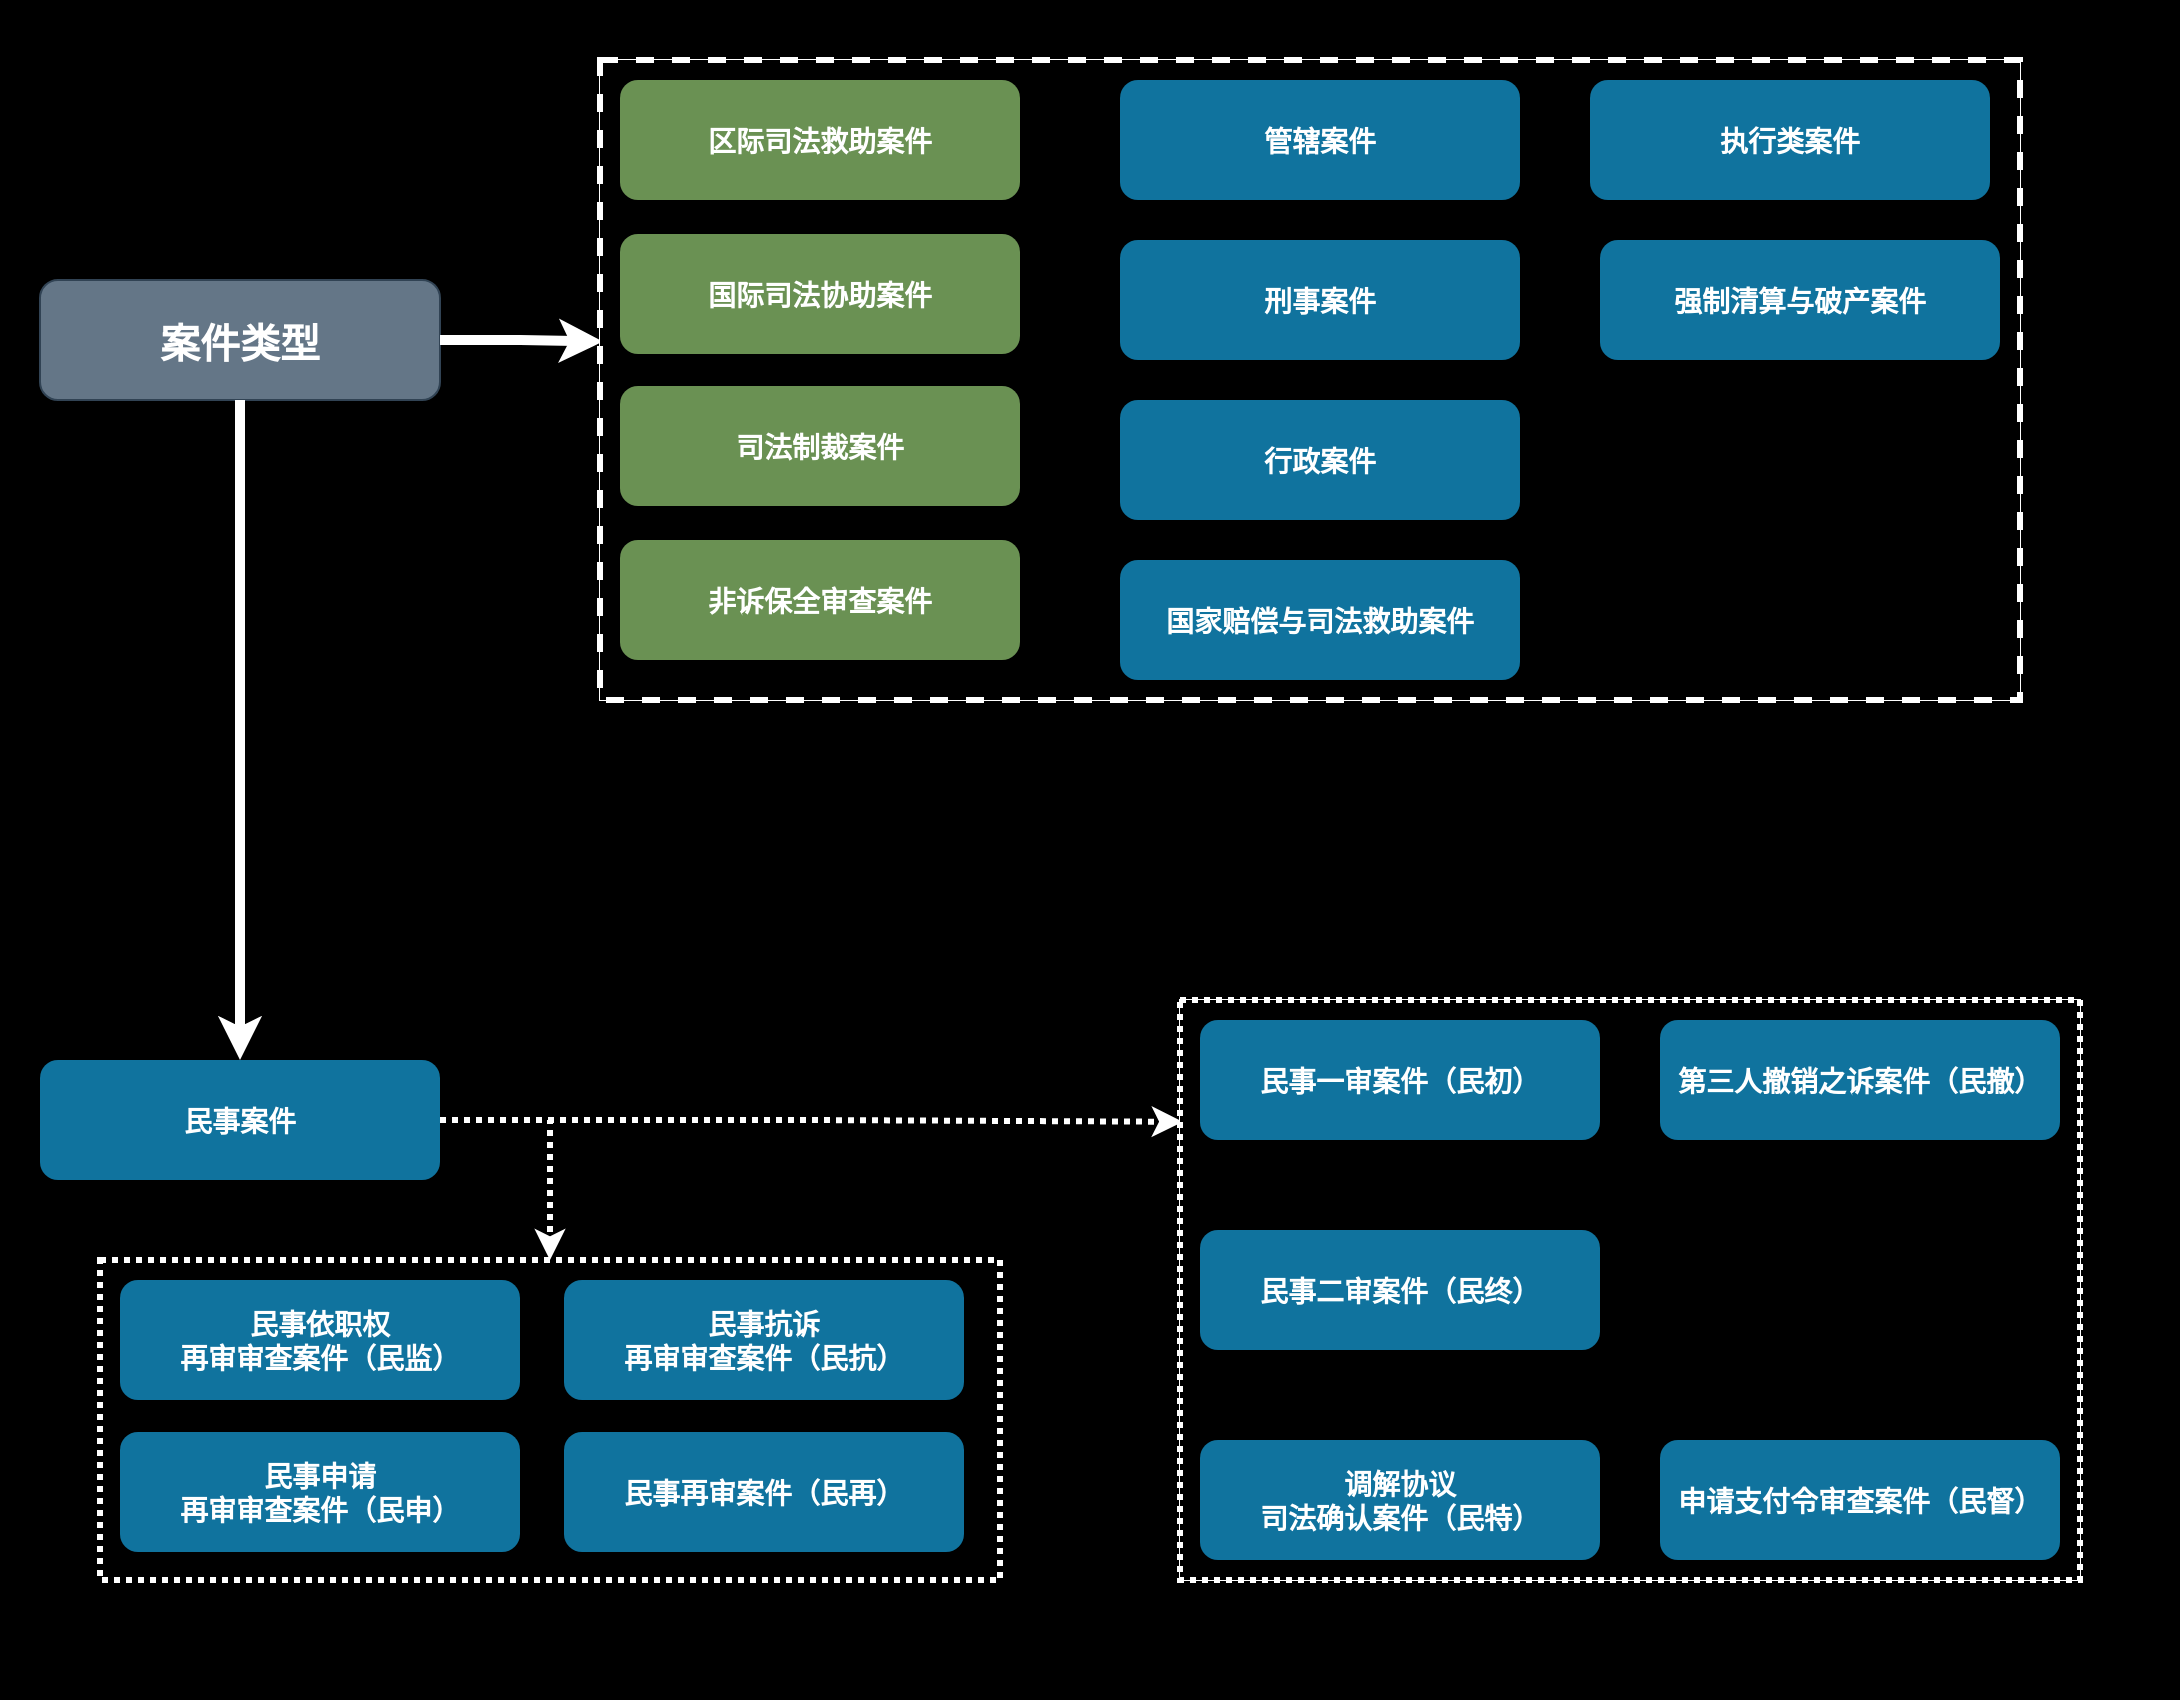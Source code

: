 <mxfile version="23.0.2" type="github">
  <diagram id="R2lEEEUBdFMjLlhIrx00" name="Page-1">
    <mxGraphModel dx="2155" dy="1151" grid="1" gridSize="10" guides="1" tooltips="1" connect="1" arrows="1" fold="1" page="1" pageScale="1" pageWidth="1100" pageHeight="850" math="0" shadow="0" extFonts="Permanent Marker^https://fonts.googleapis.com/css?family=Permanent+Marker">
      <root>
        <mxCell id="0" />
        <mxCell id="1" parent="0" />
        <mxCell id="DScznVBmFYFwctLMItq8-8" value="" style="group" vertex="1" connectable="0" parent="1">
          <mxGeometry width="1090" height="850" as="geometry" />
        </mxCell>
        <mxCell id="DScznVBmFYFwctLMItq8-6" value="" style="rounded=0;whiteSpace=wrap;html=1;strokeColor=none;fillColor=#000000;" vertex="1" parent="DScznVBmFYFwctLMItq8-8">
          <mxGeometry width="1090" height="850" as="geometry" />
        </mxCell>
        <mxCell id="WfyBjO2fw1t2vnp315bt-13" value="案件类型" style="rounded=1;fillColor=#647687;strokeColor=#314354;shadow=1;fontStyle=1;fontSize=20;fontColor=#ffffff;glass=0;gradientColor=none;" parent="DScznVBmFYFwctLMItq8-8" vertex="1">
          <mxGeometry x="20" y="140" width="200" height="60" as="geometry" />
        </mxCell>
        <mxCell id="WfyBjO2fw1t2vnp315bt-17" value="民事案件" style="rounded=1;fillColor=#10739E;strokeColor=none;shadow=1;gradientColor=none;fontStyle=1;fontColor=#FFFFFF;fontSize=14;" parent="DScznVBmFYFwctLMItq8-8" vertex="1">
          <mxGeometry x="20" y="530" width="200" height="60" as="geometry" />
        </mxCell>
        <mxCell id="WfyBjO2fw1t2vnp315bt-64" style="edgeStyle=orthogonalEdgeStyle;rounded=0;orthogonalLoop=1;jettySize=auto;html=1;exitX=0.5;exitY=1;exitDx=0;exitDy=0;entryX=0.5;entryY=0;entryDx=0;entryDy=0;fontSize=16;strokeWidth=5;strokeColor=#FFFFFF;" parent="DScznVBmFYFwctLMItq8-8" source="WfyBjO2fw1t2vnp315bt-13" target="WfyBjO2fw1t2vnp315bt-17" edge="1">
          <mxGeometry relative="1" as="geometry" />
        </mxCell>
        <mxCell id="WfyBjO2fw1t2vnp315bt-99" style="edgeStyle=orthogonalEdgeStyle;rounded=0;orthogonalLoop=1;jettySize=auto;html=1;exitX=1;exitY=0.5;exitDx=0;exitDy=0;strokeColor=#FFFFFF;strokeWidth=5;entryX=0.002;entryY=0.44;entryDx=0;entryDy=0;entryPerimeter=0;" parent="DScznVBmFYFwctLMItq8-8" source="WfyBjO2fw1t2vnp315bt-13" edge="1" target="WfyBjO2fw1t2vnp315bt-73">
          <mxGeometry relative="1" as="geometry">
            <mxPoint x="290" y="170" as="targetPoint" />
            <Array as="points" />
          </mxGeometry>
        </mxCell>
        <mxCell id="WfyBjO2fw1t2vnp315bt-100" style="edgeStyle=orthogonalEdgeStyle;rounded=0;orthogonalLoop=1;jettySize=auto;html=1;exitX=1;exitY=0.5;exitDx=0;exitDy=0;entryX=0.003;entryY=0.21;entryDx=0;entryDy=0;entryPerimeter=0;strokeColor=#FFFFFF;strokeWidth=3;dashed=1;dashPattern=1 1;" parent="DScznVBmFYFwctLMItq8-8" source="WfyBjO2fw1t2vnp315bt-17" target="WfyBjO2fw1t2vnp315bt-89" edge="1">
          <mxGeometry relative="1" as="geometry" />
        </mxCell>
        <mxCell id="DScznVBmFYFwctLMItq8-2" value="" style="group;strokeColor=#FFFFFF;container=0;" vertex="1" connectable="0" parent="DScznVBmFYFwctLMItq8-8">
          <mxGeometry x="590" y="500" width="450" height="290" as="geometry" />
        </mxCell>
        <mxCell id="DScznVBmFYFwctLMItq8-3" value="" style="group;strokeColor=#FFFFFF;container=0;" vertex="1" connectable="0" parent="DScznVBmFYFwctLMItq8-8">
          <mxGeometry x="300" y="30" width="710" height="320" as="geometry" />
        </mxCell>
        <mxCell id="WfyBjO2fw1t2vnp315bt-98" style="edgeStyle=orthogonalEdgeStyle;rounded=0;orthogonalLoop=1;jettySize=auto;html=1;exitX=1;exitY=0.5;exitDx=0;exitDy=0;entryX=0.5;entryY=0;entryDx=0;entryDy=0;strokeColor=#FFFFFF;dashed=1;dashPattern=1 1;strokeWidth=3;" parent="DScznVBmFYFwctLMItq8-8" source="WfyBjO2fw1t2vnp315bt-17" target="WfyBjO2fw1t2vnp315bt-82" edge="1">
          <mxGeometry relative="1" as="geometry">
            <Array as="points">
              <mxPoint x="275" y="560" />
            </Array>
          </mxGeometry>
        </mxCell>
        <mxCell id="WfyBjO2fw1t2vnp315bt-73" value="" style="whiteSpace=wrap;html=1;dashed=1;strokeWidth=3;strokeColor=#FFFFFF;container=0;fillColor=#000000;" parent="DScznVBmFYFwctLMItq8-8" vertex="1">
          <mxGeometry x="300" y="30" width="710" height="320" as="geometry" />
        </mxCell>
        <mxCell id="WfyBjO2fw1t2vnp315bt-14" value="行政案件" style="rounded=1;fillColor=#10739E;strokeColor=none;shadow=1;gradientColor=none;fontStyle=1;fontColor=#FFFFFF;fontSize=14;container=0;" parent="DScznVBmFYFwctLMItq8-8" vertex="1">
          <mxGeometry x="560" y="200" width="200" height="60" as="geometry" />
        </mxCell>
        <mxCell id="WfyBjO2fw1t2vnp315bt-15" value="管辖案件" style="rounded=1;fillColor=#10739E;strokeColor=none;shadow=1;gradientColor=none;fontStyle=1;fontColor=#FFFFFF;fontSize=14;container=0;" parent="DScznVBmFYFwctLMItq8-8" vertex="1">
          <mxGeometry x="560" y="40" width="200" height="60" as="geometry" />
        </mxCell>
        <mxCell id="WfyBjO2fw1t2vnp315bt-16" value="刑事案件" style="rounded=1;fillColor=#10739E;strokeColor=none;shadow=1;gradientColor=none;fontStyle=1;fontColor=#FFFFFF;fontSize=14;container=0;" parent="DScznVBmFYFwctLMItq8-8" vertex="1">
          <mxGeometry x="560" y="120" width="200" height="60" as="geometry" />
        </mxCell>
        <mxCell id="WfyBjO2fw1t2vnp315bt-66" value="国家赔偿与司法救助案件" style="rounded=1;fillColor=#10739E;strokeColor=none;shadow=1;gradientColor=none;fontStyle=1;fontColor=#FFFFFF;fontSize=14;container=0;" parent="DScznVBmFYFwctLMItq8-8" vertex="1">
          <mxGeometry x="560" y="280" width="200" height="60" as="geometry" />
        </mxCell>
        <mxCell id="WfyBjO2fw1t2vnp315bt-67" value="区际司法救助案件" style="rounded=1;fillColor=#6A9153;strokeColor=none;shadow=1;gradientColor=none;fontStyle=1;fontColor=#FFFFFF;fontSize=14;container=0;" parent="DScznVBmFYFwctLMItq8-8" vertex="1">
          <mxGeometry x="310" y="40" width="200" height="60" as="geometry" />
        </mxCell>
        <mxCell id="WfyBjO2fw1t2vnp315bt-68" value="国际司法协助案件" style="rounded=1;fillColor=#6A9153;strokeColor=none;shadow=1;gradientColor=none;fontStyle=1;fontColor=#FFFFFF;fontSize=14;container=0;" parent="DScznVBmFYFwctLMItq8-8" vertex="1">
          <mxGeometry x="310" y="117" width="200" height="60" as="geometry" />
        </mxCell>
        <mxCell id="WfyBjO2fw1t2vnp315bt-69" value="司法制裁案件" style="rounded=1;fillColor=#6A9153;strokeColor=none;shadow=1;gradientColor=none;fontStyle=1;fontColor=#FFFFFF;fontSize=14;container=0;" parent="DScznVBmFYFwctLMItq8-8" vertex="1">
          <mxGeometry x="310" y="193" width="200" height="60" as="geometry" />
        </mxCell>
        <mxCell id="WfyBjO2fw1t2vnp315bt-70" value="非诉保全审查案件" style="rounded=1;fillColor=#6A9153;strokeColor=none;shadow=1;gradientColor=none;fontStyle=1;fontColor=#FFFFFF;fontSize=14;container=0;" parent="DScznVBmFYFwctLMItq8-8" vertex="1">
          <mxGeometry x="310" y="270" width="200" height="60" as="geometry" />
        </mxCell>
        <mxCell id="WfyBjO2fw1t2vnp315bt-71" value="执行类案件" style="rounded=1;fillColor=#10739E;strokeColor=none;shadow=1;gradientColor=none;fontStyle=1;fontColor=#FFFFFF;fontSize=14;container=0;" parent="DScznVBmFYFwctLMItq8-8" vertex="1">
          <mxGeometry x="795" y="40" width="200" height="60" as="geometry" />
        </mxCell>
        <mxCell id="WfyBjO2fw1t2vnp315bt-72" value="强制清算与破产案件" style="rounded=1;fillColor=#10739E;strokeColor=none;shadow=1;gradientColor=none;fontStyle=1;fontColor=#FFFFFF;fontSize=14;container=0;" parent="DScznVBmFYFwctLMItq8-8" vertex="1">
          <mxGeometry x="800" y="120" width="200" height="60" as="geometry" />
        </mxCell>
        <mxCell id="WfyBjO2fw1t2vnp315bt-91" value="" style="group;fillColor=#000000;container=0;" parent="DScznVBmFYFwctLMItq8-8" vertex="1" connectable="0">
          <mxGeometry x="590" y="500" width="450" height="290" as="geometry" />
        </mxCell>
        <mxCell id="WfyBjO2fw1t2vnp315bt-89" value="" style="rounded=0;whiteSpace=wrap;html=1;strokeWidth=3;dashed=1;dashPattern=1 1;strokeColor=#FFFFFF;container=0;gradientColor=none;fillColor=#000000;" parent="DScznVBmFYFwctLMItq8-8" vertex="1">
          <mxGeometry x="590" y="500" width="450" height="290" as="geometry" />
        </mxCell>
        <mxCell id="WfyBjO2fw1t2vnp315bt-19" value="民事一审案件（民初）" style="rounded=1;fillColor=#10739E;strokeColor=none;shadow=1;gradientColor=none;fontStyle=1;fontColor=#FFFFFF;fontSize=14;container=0;" parent="DScznVBmFYFwctLMItq8-8" vertex="1">
          <mxGeometry x="600" y="510" width="200" height="60" as="geometry" />
        </mxCell>
        <mxCell id="WfyBjO2fw1t2vnp315bt-76" value="民事二审案件（民终）" style="rounded=1;fillColor=#10739E;strokeColor=none;shadow=1;gradientColor=none;fontStyle=1;fontColor=#FFFFFF;fontSize=14;container=0;" parent="DScznVBmFYFwctLMItq8-8" vertex="1">
          <mxGeometry x="600" y="615" width="200" height="60" as="geometry" />
        </mxCell>
        <mxCell id="WfyBjO2fw1t2vnp315bt-85" value="第三人撤销之诉案件（民撤）" style="rounded=1;fillColor=#10739E;strokeColor=none;shadow=1;gradientColor=none;fontStyle=1;fontColor=#FFFFFF;fontSize=14;container=0;" parent="DScznVBmFYFwctLMItq8-8" vertex="1">
          <mxGeometry x="830" y="510" width="200" height="60" as="geometry" />
        </mxCell>
        <mxCell id="WfyBjO2fw1t2vnp315bt-86" value="申请支付令审查案件（民督）" style="rounded=1;fillColor=#10739E;strokeColor=none;shadow=1;gradientColor=none;fontStyle=1;fontColor=#FFFFFF;fontSize=14;container=0;" parent="DScznVBmFYFwctLMItq8-8" vertex="1">
          <mxGeometry x="830" y="720" width="200" height="60" as="geometry" />
        </mxCell>
        <mxCell id="WfyBjO2fw1t2vnp315bt-87" value="调解协议&#xa;司法确认案件（民特）" style="rounded=1;fillColor=#10739E;strokeColor=none;shadow=1;gradientColor=none;fontStyle=1;fontColor=#FFFFFF;fontSize=14;container=0;" parent="DScznVBmFYFwctLMItq8-8" vertex="1">
          <mxGeometry x="600" y="720" width="200" height="60" as="geometry" />
        </mxCell>
        <mxCell id="WfyBjO2fw1t2vnp315bt-82" value="" style="rounded=0;whiteSpace=wrap;html=1;strokeWidth=3;dashed=1;strokeColor=#FFFFFF;container=0;dashPattern=1 1;fillColor=#000000;" parent="DScznVBmFYFwctLMItq8-8" vertex="1">
          <mxGeometry x="50" y="630" width="450" height="160" as="geometry" />
        </mxCell>
        <mxCell id="WfyBjO2fw1t2vnp315bt-77" value="民事依职权&#xa;再审审查案件（民监）" style="rounded=1;fillColor=#10739E;strokeColor=none;shadow=1;gradientColor=none;fontStyle=1;fontColor=#FFFFFF;fontSize=14;container=0;" parent="DScznVBmFYFwctLMItq8-8" vertex="1">
          <mxGeometry x="60" y="640" width="200" height="60" as="geometry" />
        </mxCell>
        <mxCell id="WfyBjO2fw1t2vnp315bt-78" value="民事申请&#xa;再审审查案件（民申）" style="rounded=1;fillColor=#10739E;strokeColor=none;shadow=1;gradientColor=none;fontStyle=1;fontColor=#FFFFFF;fontSize=14;container=0;" parent="DScznVBmFYFwctLMItq8-8" vertex="1">
          <mxGeometry x="60" y="716" width="200" height="60" as="geometry" />
        </mxCell>
        <mxCell id="WfyBjO2fw1t2vnp315bt-79" value="民事抗诉&#xa;再审审查案件（民抗）" style="rounded=1;fillColor=#10739E;strokeColor=none;shadow=1;gradientColor=none;fontStyle=1;fontColor=#FFFFFF;fontSize=14;container=0;" parent="DScznVBmFYFwctLMItq8-8" vertex="1">
          <mxGeometry x="282" y="640" width="200" height="60" as="geometry" />
        </mxCell>
        <mxCell id="WfyBjO2fw1t2vnp315bt-80" value="民事再审案件（民再）" style="rounded=1;fillColor=#10739E;strokeColor=none;shadow=1;gradientColor=none;fontStyle=1;fontColor=#FFFFFF;fontSize=14;container=0;" parent="DScznVBmFYFwctLMItq8-8" vertex="1">
          <mxGeometry x="282" y="716" width="200" height="60" as="geometry" />
        </mxCell>
      </root>
    </mxGraphModel>
  </diagram>
</mxfile>
